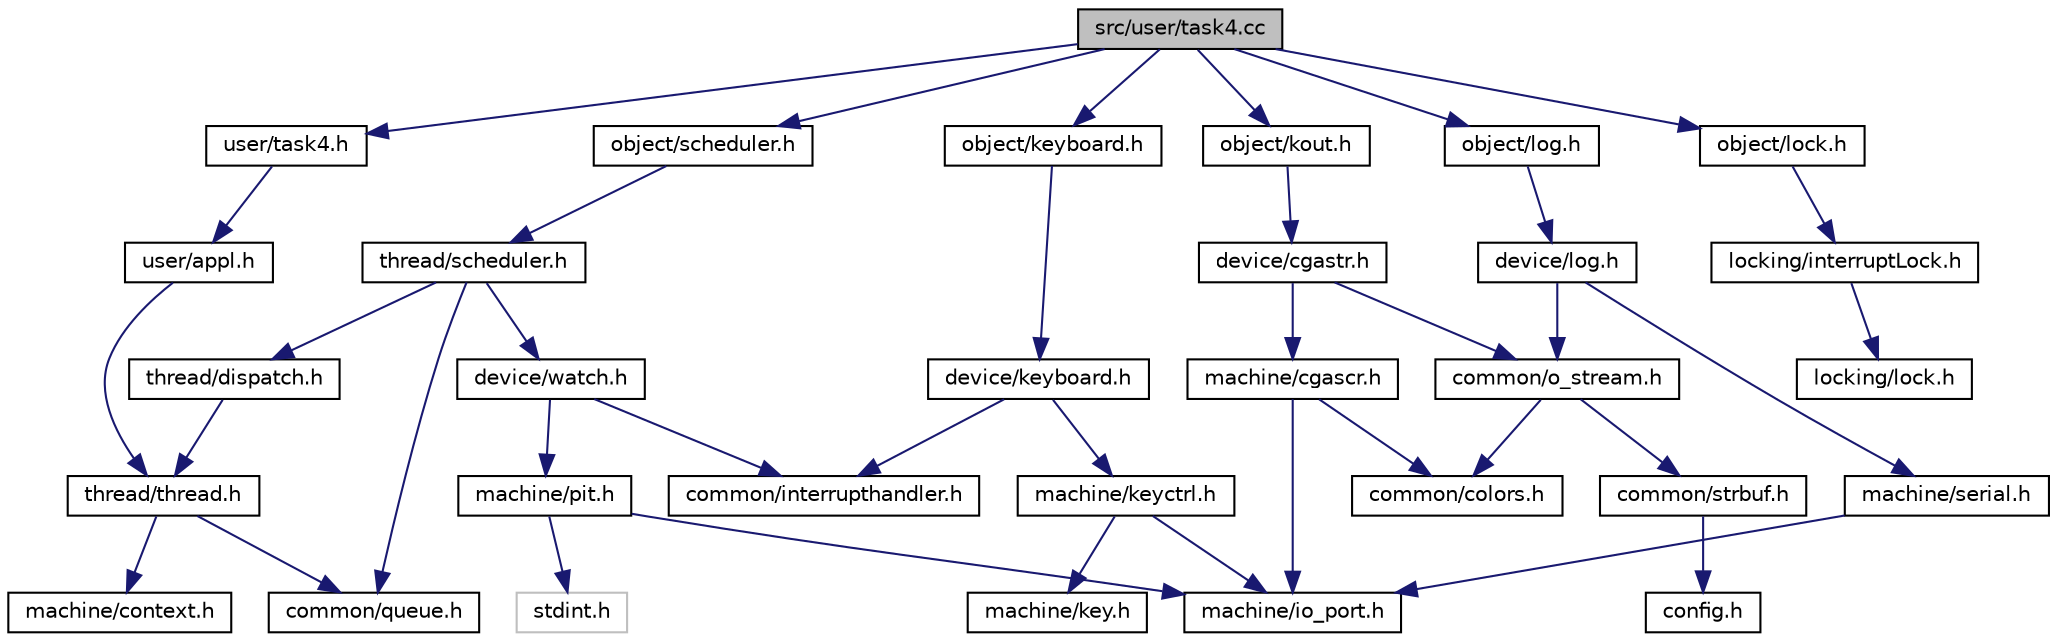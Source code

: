digraph "src/user/task4.cc"
{
  bgcolor="transparent";
  edge [fontname="Helvetica",fontsize="10",labelfontname="Helvetica",labelfontsize="10"];
  node [fontname="Helvetica",fontsize="10",shape=record];
  Node1 [label="src/user/task4.cc",height=0.2,width=0.4,color="black", fillcolor="grey75", style="filled", fontcolor="black"];
  Node1 -> Node2 [color="midnightblue",fontsize="10",style="solid",fontname="Helvetica"];
  Node2 [label="user/task4.h",height=0.2,width=0.4,color="black",URL="$task4_8h.html"];
  Node2 -> Node3 [color="midnightblue",fontsize="10",style="solid",fontname="Helvetica"];
  Node3 [label="user/appl.h",height=0.2,width=0.4,color="black",URL="$appl_8h.html",tooltip="Grundklasse für Anwendungen, für die einzelnen Aufgaben benötigt. "];
  Node3 -> Node4 [color="midnightblue",fontsize="10",style="solid",fontname="Helvetica"];
  Node4 [label="thread/thread.h",height=0.2,width=0.4,color="black",URL="$thread_8h.html"];
  Node4 -> Node5 [color="midnightblue",fontsize="10",style="solid",fontname="Helvetica"];
  Node5 [label="machine/context.h",height=0.2,width=0.4,color="black",URL="$context_8h.html"];
  Node4 -> Node6 [color="midnightblue",fontsize="10",style="solid",fontname="Helvetica"];
  Node6 [label="common/queue.h",height=0.2,width=0.4,color="black",URL="$queue_8h.html"];
  Node1 -> Node7 [color="midnightblue",fontsize="10",style="solid",fontname="Helvetica"];
  Node7 [label="object/lock.h",height=0.2,width=0.4,color="black",URL="$object_2lock_8h.html"];
  Node7 -> Node8 [color="midnightblue",fontsize="10",style="solid",fontname="Helvetica"];
  Node8 [label="locking/interruptLock.h",height=0.2,width=0.4,color="black",URL="$interruptLock_8h.html"];
  Node8 -> Node9 [color="midnightblue",fontsize="10",style="solid",fontname="Helvetica"];
  Node9 [label="locking/lock.h",height=0.2,width=0.4,color="black",URL="$locking_2lock_8h.html"];
  Node1 -> Node10 [color="midnightblue",fontsize="10",style="solid",fontname="Helvetica"];
  Node10 [label="object/kout.h",height=0.2,width=0.4,color="black",URL="$kout_8h.html",tooltip="alles notwendige zum nutzen der in main.cc deklarierten globalen Variable kout "];
  Node10 -> Node11 [color="midnightblue",fontsize="10",style="solid",fontname="Helvetica"];
  Node11 [label="device/cgastr.h",height=0.2,width=0.4,color="black",URL="$cgastr_8h.html"];
  Node11 -> Node12 [color="midnightblue",fontsize="10",style="solid",fontname="Helvetica"];
  Node12 [label="common/o_stream.h",height=0.2,width=0.4,color="black",URL="$o__stream_8h.html"];
  Node12 -> Node13 [color="midnightblue",fontsize="10",style="solid",fontname="Helvetica"];
  Node13 [label="common/strbuf.h",height=0.2,width=0.4,color="black",URL="$strbuf_8h.html"];
  Node13 -> Node14 [color="midnightblue",fontsize="10",style="solid",fontname="Helvetica"];
  Node14 [label="config.h",height=0.2,width=0.4,color="black",URL="$config_8h.html",tooltip="verschiedene defines für Einstellungen "];
  Node12 -> Node15 [color="midnightblue",fontsize="10",style="solid",fontname="Helvetica"];
  Node15 [label="common/colors.h",height=0.2,width=0.4,color="black",URL="$colors_8h.html"];
  Node11 -> Node16 [color="midnightblue",fontsize="10",style="solid",fontname="Helvetica"];
  Node16 [label="machine/cgascr.h",height=0.2,width=0.4,color="black",URL="$cgascr_8h.html"];
  Node16 -> Node17 [color="midnightblue",fontsize="10",style="solid",fontname="Helvetica"];
  Node17 [label="machine/io_port.h",height=0.2,width=0.4,color="black",URL="$io__port_8h.html"];
  Node16 -> Node15 [color="midnightblue",fontsize="10",style="solid",fontname="Helvetica"];
  Node1 -> Node18 [color="midnightblue",fontsize="10",style="solid",fontname="Helvetica"];
  Node18 [label="object/keyboard.h",height=0.2,width=0.4,color="black",URL="$object_2keyboard_8h.html"];
  Node18 -> Node19 [color="midnightblue",fontsize="10",style="solid",fontname="Helvetica"];
  Node19 [label="device/keyboard.h",height=0.2,width=0.4,color="black",URL="$device_2keyboard_8h.html"];
  Node19 -> Node20 [color="midnightblue",fontsize="10",style="solid",fontname="Helvetica"];
  Node20 [label="machine/keyctrl.h",height=0.2,width=0.4,color="black",URL="$keyctrl_8h.html"];
  Node20 -> Node17 [color="midnightblue",fontsize="10",style="solid",fontname="Helvetica"];
  Node20 -> Node21 [color="midnightblue",fontsize="10",style="solid",fontname="Helvetica"];
  Node21 [label="machine/key.h",height=0.2,width=0.4,color="black",URL="$key_8h.html"];
  Node19 -> Node22 [color="midnightblue",fontsize="10",style="solid",fontname="Helvetica"];
  Node22 [label="common/interrupthandler.h",height=0.2,width=0.4,color="black",URL="$interrupthandler_8h.html"];
  Node1 -> Node23 [color="midnightblue",fontsize="10",style="solid",fontname="Helvetica"];
  Node23 [label="object/scheduler.h",height=0.2,width=0.4,color="black",URL="$object_2scheduler_8h.html"];
  Node23 -> Node24 [color="midnightblue",fontsize="10",style="solid",fontname="Helvetica"];
  Node24 [label="thread/scheduler.h",height=0.2,width=0.4,color="black",URL="$thread_2scheduler_8h.html"];
  Node24 -> Node25 [color="midnightblue",fontsize="10",style="solid",fontname="Helvetica"];
  Node25 [label="thread/dispatch.h",height=0.2,width=0.4,color="black",URL="$dispatch_8h.html"];
  Node25 -> Node4 [color="midnightblue",fontsize="10",style="solid",fontname="Helvetica"];
  Node24 -> Node6 [color="midnightblue",fontsize="10",style="solid",fontname="Helvetica"];
  Node24 -> Node26 [color="midnightblue",fontsize="10",style="solid",fontname="Helvetica"];
  Node26 [label="device/watch.h",height=0.2,width=0.4,color="black",URL="$watch_8h.html"];
  Node26 -> Node22 [color="midnightblue",fontsize="10",style="solid",fontname="Helvetica"];
  Node26 -> Node27 [color="midnightblue",fontsize="10",style="solid",fontname="Helvetica"];
  Node27 [label="machine/pit.h",height=0.2,width=0.4,color="black",URL="$pit_8h.html"];
  Node27 -> Node28 [color="midnightblue",fontsize="10",style="solid",fontname="Helvetica"];
  Node28 [label="stdint.h",height=0.2,width=0.4,color="grey75"];
  Node27 -> Node17 [color="midnightblue",fontsize="10",style="solid",fontname="Helvetica"];
  Node1 -> Node29 [color="midnightblue",fontsize="10",style="solid",fontname="Helvetica"];
  Node29 [label="object/log.h",height=0.2,width=0.4,color="black",URL="$object_2log_8h.html"];
  Node29 -> Node30 [color="midnightblue",fontsize="10",style="solid",fontname="Helvetica"];
  Node30 [label="device/log.h",height=0.2,width=0.4,color="black",URL="$device_2log_8h.html"];
  Node30 -> Node12 [color="midnightblue",fontsize="10",style="solid",fontname="Helvetica"];
  Node30 -> Node31 [color="midnightblue",fontsize="10",style="solid",fontname="Helvetica"];
  Node31 [label="machine/serial.h",height=0.2,width=0.4,color="black",URL="$serial_8h.html"];
  Node31 -> Node17 [color="midnightblue",fontsize="10",style="solid",fontname="Helvetica"];
}
